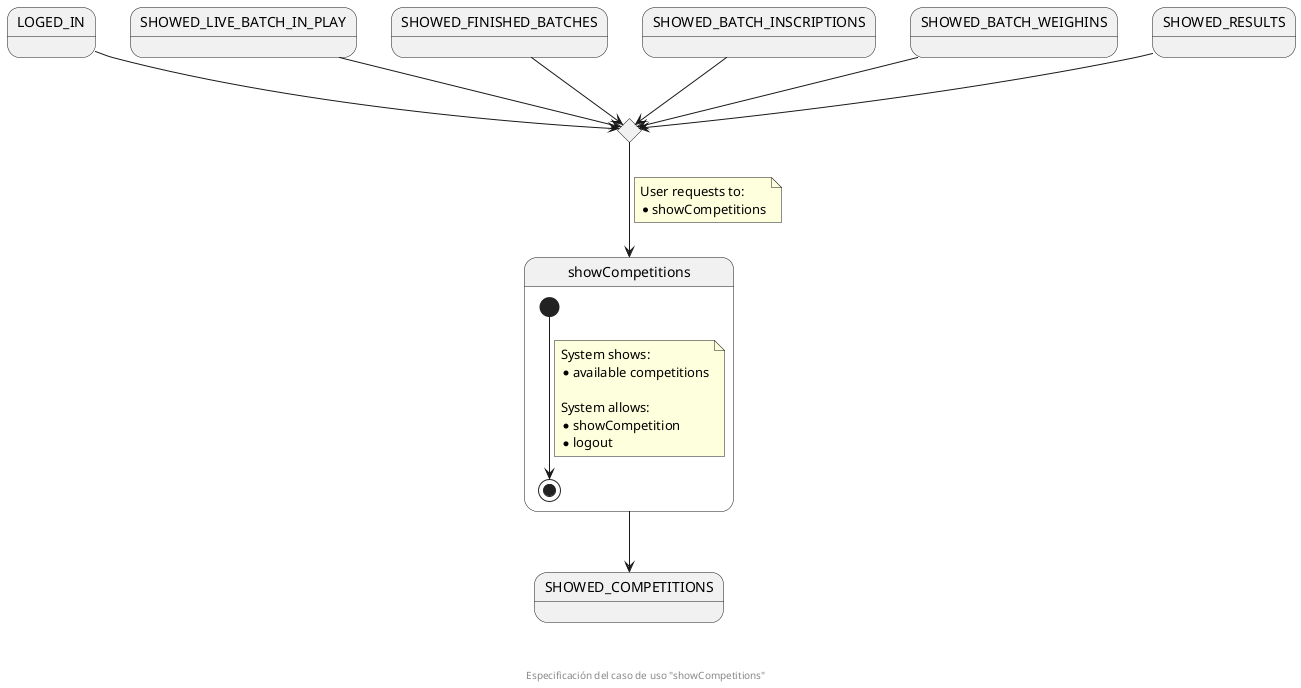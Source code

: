 @startuml
state LOGED_IN
state SHOWED_LIVE_BATCH_IN_PLAY
state SHOWED_FINISHED_BATCHES
state SHOWED_BATCH_INSCRIPTIONS
state SHOWED_BATCH_WEIGHINS
state SHOWED_RESULTS

state enterCompetition <<choice>>


LOGED_IN  --> enterCompetition
SHOWED_LIVE_BATCH_IN_PLAY  --> enterCompetition
SHOWED_FINISHED_BATCHES  --> enterCompetition
SHOWED_BATCH_INSCRIPTIONS  --> enterCompetition
SHOWED_BATCH_WEIGHINS  --> enterCompetition
SHOWED_RESULTS  --> enterCompetition
enterCompetition --> showCompetitions
note on link
  User requests to:
  * showCompetitions
end note

state showCompetitions {
  [*] --> [*]
  note on link
    System shows:
    * available competitions

    System allows:
    * showCompetition
    * logout
  end note
}
state SHOWED_COMPETITIONS
showCompetitions --> SHOWED_COMPETITIONS

footer \n\n\n Especificación del caso de uso "showCompetitions"
@enduml
